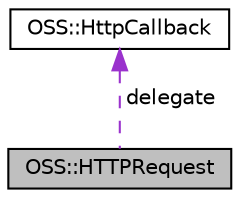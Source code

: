 digraph "OSS::HTTPRequest"
{
  edge [fontname="Helvetica",fontsize="10",labelfontname="Helvetica",labelfontsize="10"];
  node [fontname="Helvetica",fontsize="10",shape=record];
  Node1 [label="OSS::HTTPRequest",height=0.2,width=0.4,color="black", fillcolor="grey75", style="filled" fontcolor="black"];
  Node2 -> Node1 [dir="back",color="darkorchid3",fontsize="10",style="dashed",label=" delegate" ,fontname="Helvetica"];
  Node2 [label="OSS::HttpCallback",height=0.2,width=0.4,color="black", fillcolor="white", style="filled",URL="$class_o_s_s_1_1_http_callback.html"];
}
